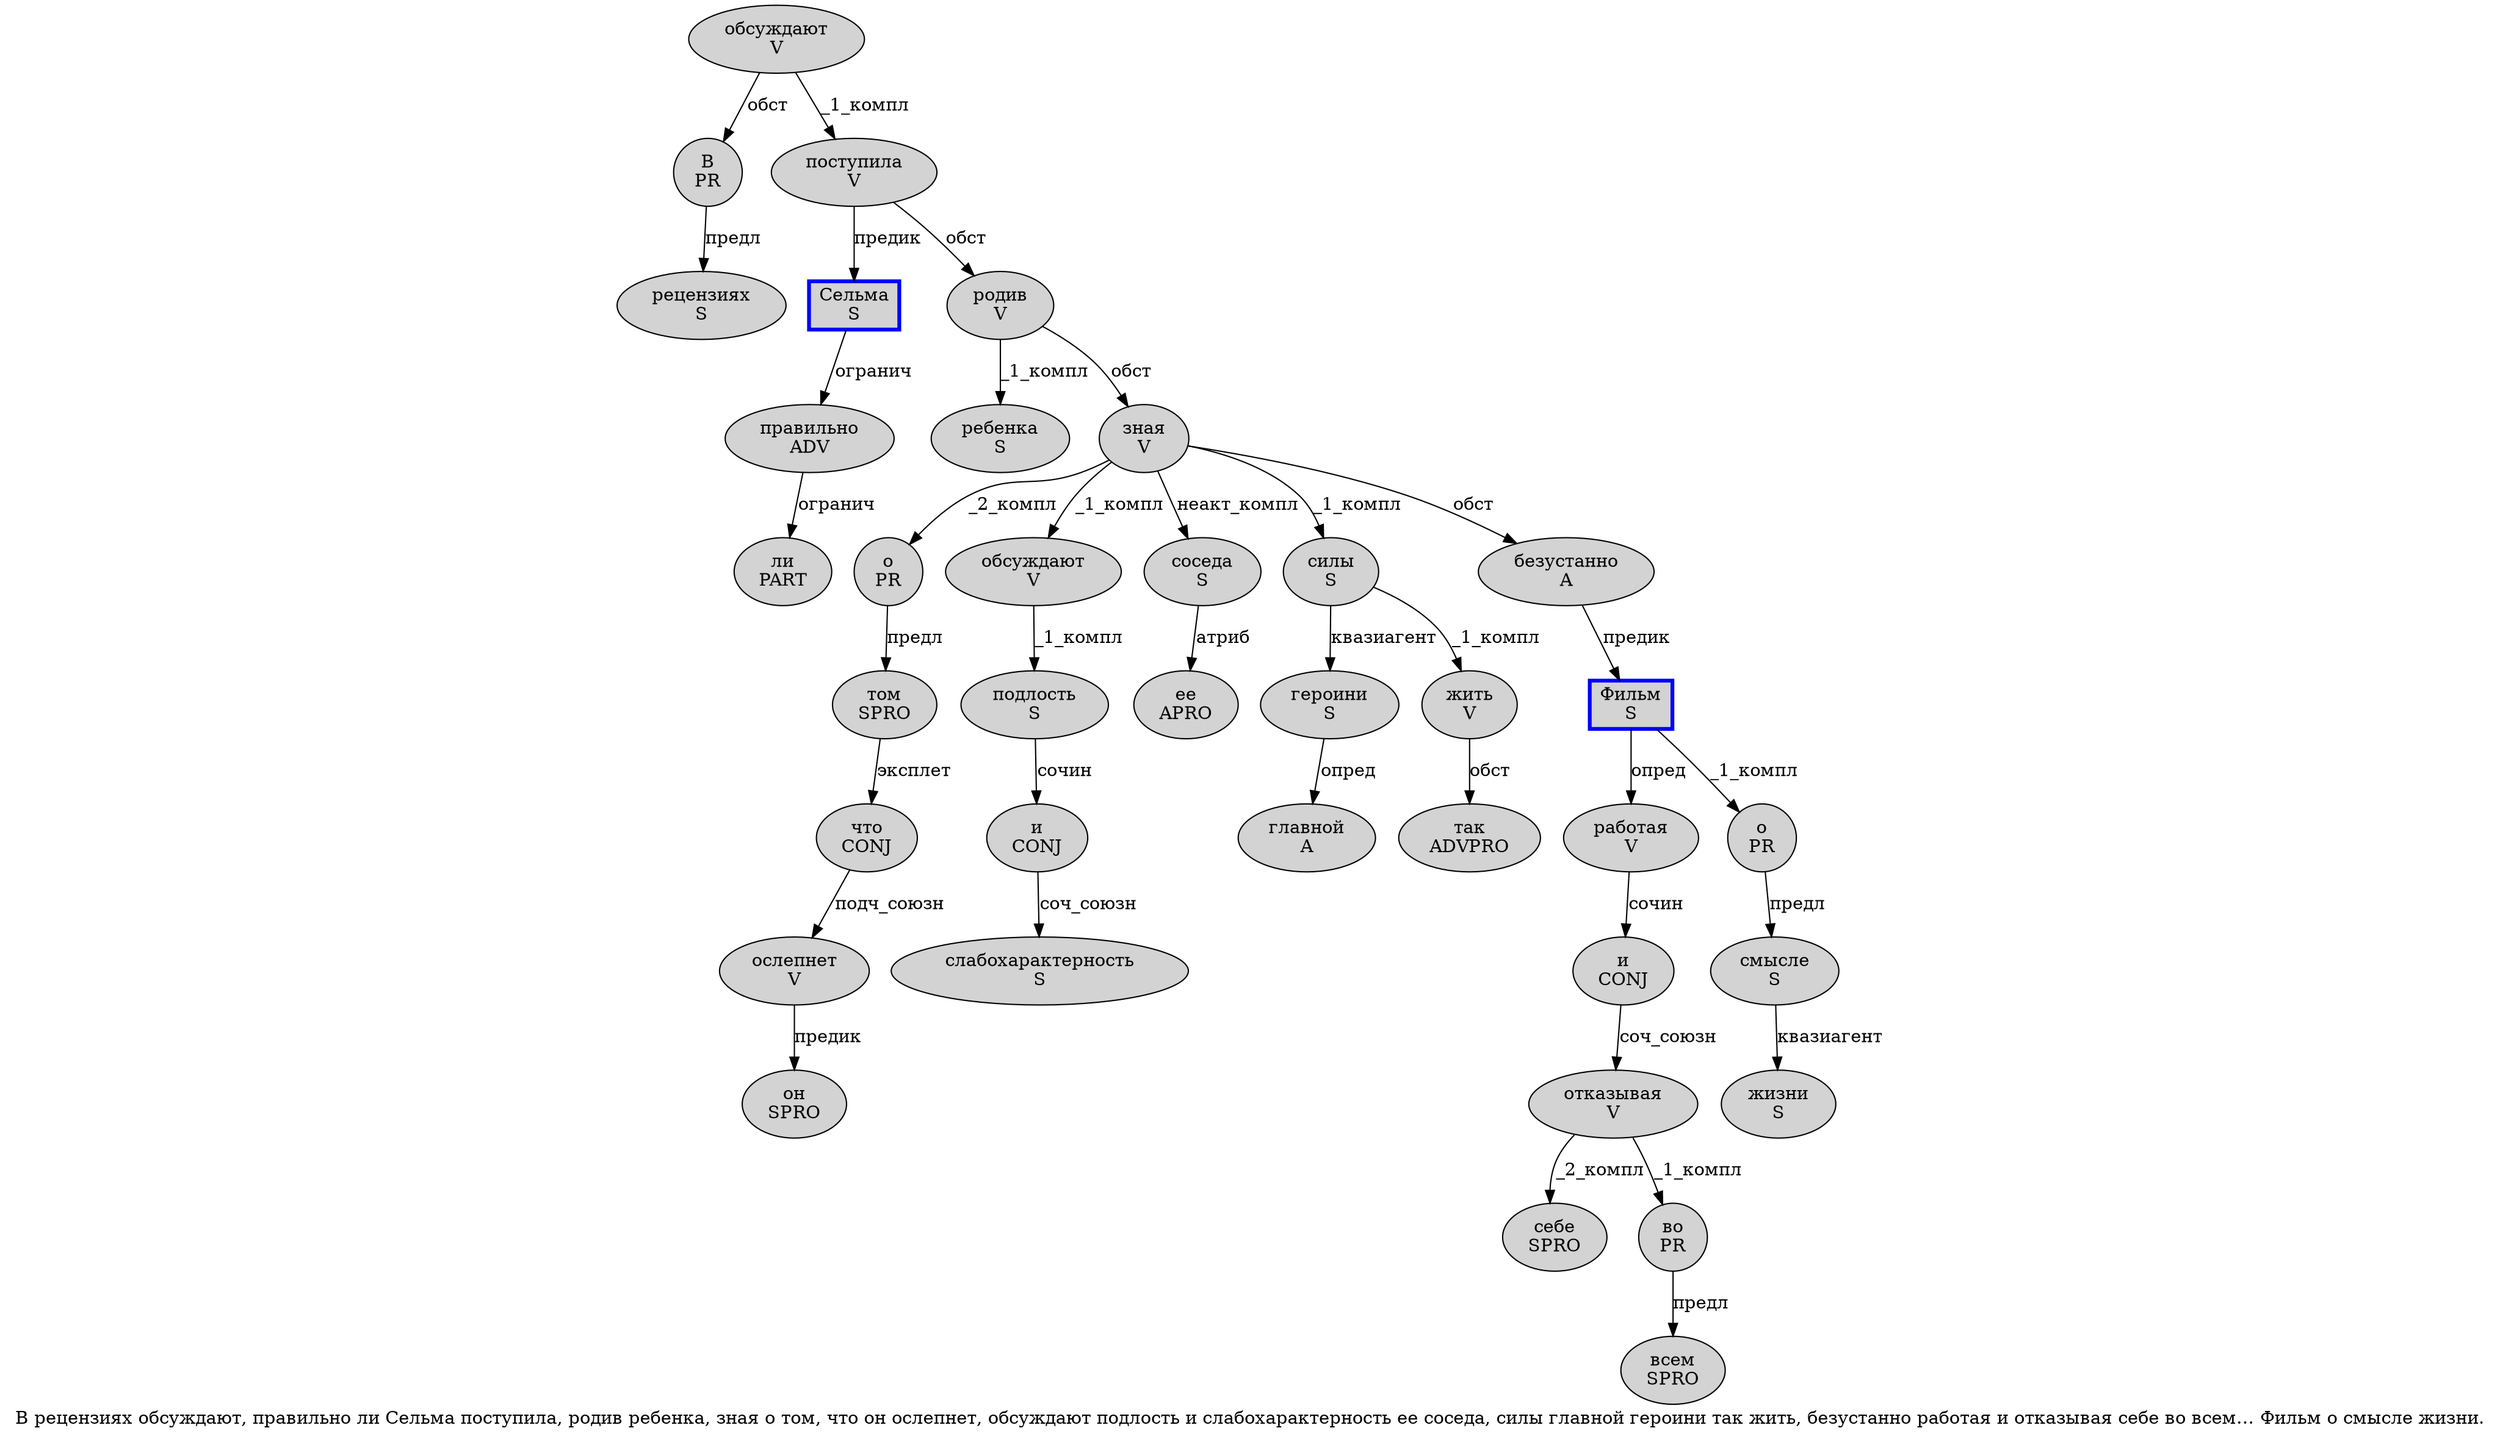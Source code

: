 digraph SENTENCE_1303 {
	graph [label="В рецензиях обсуждают, правильно ли Сельма поступила, родив ребенка, зная о том, что он ослепнет, обсуждают подлость и слабохарактерность ее соседа, силы главной героини так жить, безустанно работая и отказывая себе во всем… Фильм о смысле жизни."]
	node [style=filled]
		0 [label="В
PR" color="" fillcolor=lightgray penwidth=1 shape=ellipse]
		1 [label="рецензиях
S" color="" fillcolor=lightgray penwidth=1 shape=ellipse]
		2 [label="обсуждают
V" color="" fillcolor=lightgray penwidth=1 shape=ellipse]
		4 [label="правильно
ADV" color="" fillcolor=lightgray penwidth=1 shape=ellipse]
		5 [label="ли
PART" color="" fillcolor=lightgray penwidth=1 shape=ellipse]
		6 [label="Сельма
S" color=blue fillcolor=lightgray penwidth=3 shape=box]
		7 [label="поступила
V" color="" fillcolor=lightgray penwidth=1 shape=ellipse]
		9 [label="родив
V" color="" fillcolor=lightgray penwidth=1 shape=ellipse]
		10 [label="ребенка
S" color="" fillcolor=lightgray penwidth=1 shape=ellipse]
		12 [label="зная
V" color="" fillcolor=lightgray penwidth=1 shape=ellipse]
		13 [label="о
PR" color="" fillcolor=lightgray penwidth=1 shape=ellipse]
		14 [label="том
SPRO" color="" fillcolor=lightgray penwidth=1 shape=ellipse]
		16 [label="что
CONJ" color="" fillcolor=lightgray penwidth=1 shape=ellipse]
		17 [label="он
SPRO" color="" fillcolor=lightgray penwidth=1 shape=ellipse]
		18 [label="ослепнет
V" color="" fillcolor=lightgray penwidth=1 shape=ellipse]
		20 [label="обсуждают
V" color="" fillcolor=lightgray penwidth=1 shape=ellipse]
		21 [label="подлость
S" color="" fillcolor=lightgray penwidth=1 shape=ellipse]
		22 [label="и
CONJ" color="" fillcolor=lightgray penwidth=1 shape=ellipse]
		23 [label="слабохарактерность
S" color="" fillcolor=lightgray penwidth=1 shape=ellipse]
		24 [label="ее
APRO" color="" fillcolor=lightgray penwidth=1 shape=ellipse]
		25 [label="соседа
S" color="" fillcolor=lightgray penwidth=1 shape=ellipse]
		27 [label="силы
S" color="" fillcolor=lightgray penwidth=1 shape=ellipse]
		28 [label="главной
A" color="" fillcolor=lightgray penwidth=1 shape=ellipse]
		29 [label="героини
S" color="" fillcolor=lightgray penwidth=1 shape=ellipse]
		30 [label="так
ADVPRO" color="" fillcolor=lightgray penwidth=1 shape=ellipse]
		31 [label="жить
V" color="" fillcolor=lightgray penwidth=1 shape=ellipse]
		33 [label="безустанно
A" color="" fillcolor=lightgray penwidth=1 shape=ellipse]
		34 [label="работая
V" color="" fillcolor=lightgray penwidth=1 shape=ellipse]
		35 [label="и
CONJ" color="" fillcolor=lightgray penwidth=1 shape=ellipse]
		36 [label="отказывая
V" color="" fillcolor=lightgray penwidth=1 shape=ellipse]
		37 [label="себе
SPRO" color="" fillcolor=lightgray penwidth=1 shape=ellipse]
		38 [label="во
PR" color="" fillcolor=lightgray penwidth=1 shape=ellipse]
		39 [label="всем
SPRO" color="" fillcolor=lightgray penwidth=1 shape=ellipse]
		41 [label="Фильм
S" color=blue fillcolor=lightgray penwidth=3 shape=box]
		42 [label="о
PR" color="" fillcolor=lightgray penwidth=1 shape=ellipse]
		43 [label="смысле
S" color="" fillcolor=lightgray penwidth=1 shape=ellipse]
		44 [label="жизни
S" color="" fillcolor=lightgray penwidth=1 shape=ellipse]
			36 -> 37 [label="_2_компл"]
			36 -> 38 [label="_1_компл"]
			13 -> 14 [label="предл"]
			25 -> 24 [label="атриб"]
			2 -> 0 [label="обст"]
			2 -> 7 [label="_1_компл"]
			14 -> 16 [label="эксплет"]
			12 -> 13 [label="_2_компл"]
			12 -> 20 [label="_1_компл"]
			12 -> 25 [label="неакт_компл"]
			12 -> 27 [label="_1_компл"]
			12 -> 33 [label="обст"]
			0 -> 1 [label="предл"]
			31 -> 30 [label="обст"]
			33 -> 41 [label="предик"]
			16 -> 18 [label="подч_союзн"]
			29 -> 28 [label="опред"]
			22 -> 23 [label="соч_союзн"]
			4 -> 5 [label="огранич"]
			43 -> 44 [label="квазиагент"]
			9 -> 10 [label="_1_компл"]
			9 -> 12 [label="обст"]
			18 -> 17 [label="предик"]
			21 -> 22 [label="сочин"]
			27 -> 29 [label="квазиагент"]
			27 -> 31 [label="_1_компл"]
			6 -> 4 [label="огранич"]
			35 -> 36 [label="соч_союзн"]
			34 -> 35 [label="сочин"]
			41 -> 34 [label="опред"]
			41 -> 42 [label="_1_компл"]
			38 -> 39 [label="предл"]
			7 -> 6 [label="предик"]
			7 -> 9 [label="обст"]
			42 -> 43 [label="предл"]
			20 -> 21 [label="_1_компл"]
}